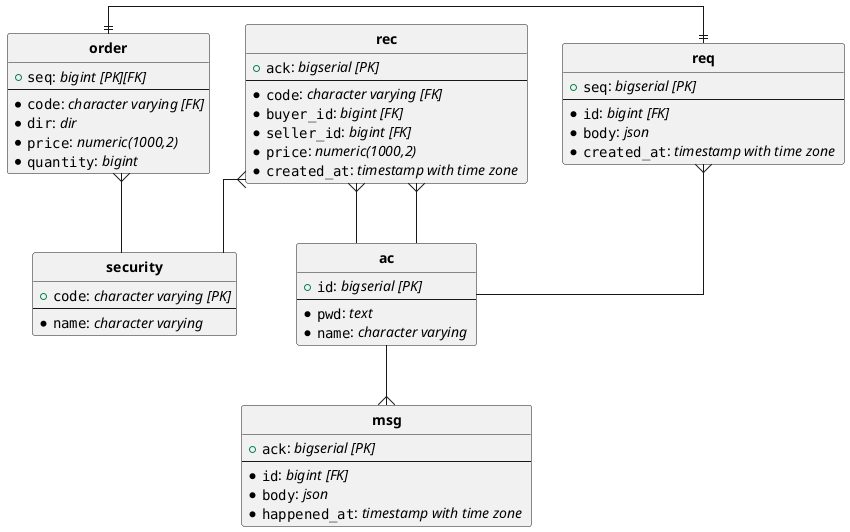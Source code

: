 @startuml
hide circle
skinparam linetype ortho

entity "**ac**" {
  + ""id"": //bigserial [PK]//
  --
  *""pwd"": //text //
  *""name"": //character varying //
}

entity "**msg**" {
  + ""ack"": //bigserial [PK]//
  --
  *""id"": //bigint [FK]//
  *""body"": //json //
  *""happened_at"": //timestamp with time zone //
}

entity "**order**" {
  + ""seq"": //bigint [PK][FK]//
  --
  *""code"": //character varying [FK]//
  *""dir"": //dir //
  *""price"": //numeric(1000,2) //
  *""quantity"": //bigint //
}

entity "**rec**" {
  + ""ack"": //bigserial [PK]//
  --
  *""code"": //character varying [FK]//
  *""buyer_id"": //bigint [FK]//
  *""seller_id"": //bigint [FK]//
  *""price"": //numeric(1000,2) //
  *""created_at"": //timestamp with time zone //
}

entity "**req**" {
  + ""seq"": //bigserial [PK]//
  --
  *""id"": //bigint [FK]//
  *""body"": //json //
  *""created_at"": //timestamp with time zone //
}

entity "**security**" {
  + ""code"": //character varying [PK]//
  --
  *""name"": //character varying //
}

"**msg**"   }-up-  "**ac**"

"**order**"   }--  "**security**"

"**order**"  ||-||  "**req**"

"**rec**"   }--  "**ac**"

"**rec**"   }--  "**security**"

"**rec**"   }--  "**ac**"

"**req**"   }--  "**ac**"
@enduml
